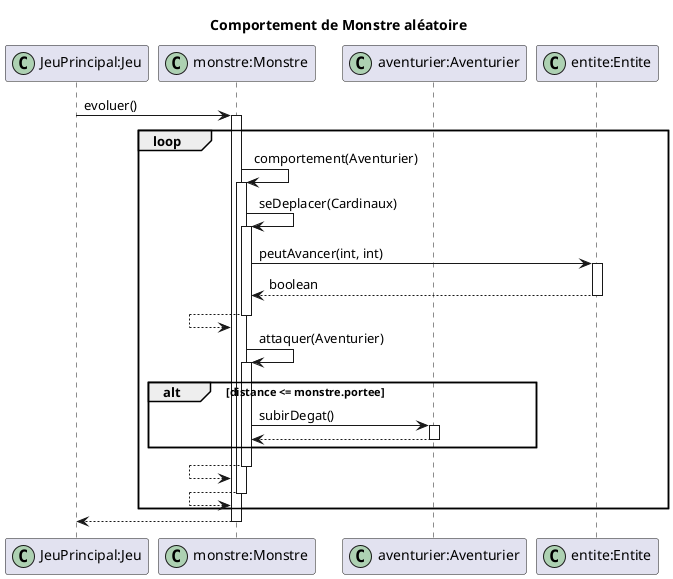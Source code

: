 @startuml 
title Comportement de Monstre aléatoire
participant "JeuPrincipal:Jeu" as jeu << (C,#ADD1B2) >>
participant "monstre:Monstre" as monstre << (C,#ADD1B2) >>
participant "aventurier:Aventurier" as aventurier << (C,#ADD1B2) >>
participant "entite:Entite" as entite << (C,#ADD1B2) >>

jeu -> monstre : evoluer()
loop
activate monstre
monstre -> monstre: comportement(Aventurier)
activate monstre
monstre -> monstre: seDeplacer(Cardinaux)
activate monstre
monstre -> entite: peutAvancer(int, int)
activate entite
monstre <-- entite : boolean
deactivate entite
monstre <-- monstre 
deactivate monstre
monstre -> monstre: attaquer(Aventurier)
activate monstre
alt distance <= monstre.portee
monstre -> aventurier: subirDegat()
activate aventurier
monstre <-- aventurier
deactivate aventurier
end
monstre <-- monstre
deactivate monstre
monstre <-- monstre
deactivate monstre
end
jeu <-- monstre
deactivate monstre


@enduml